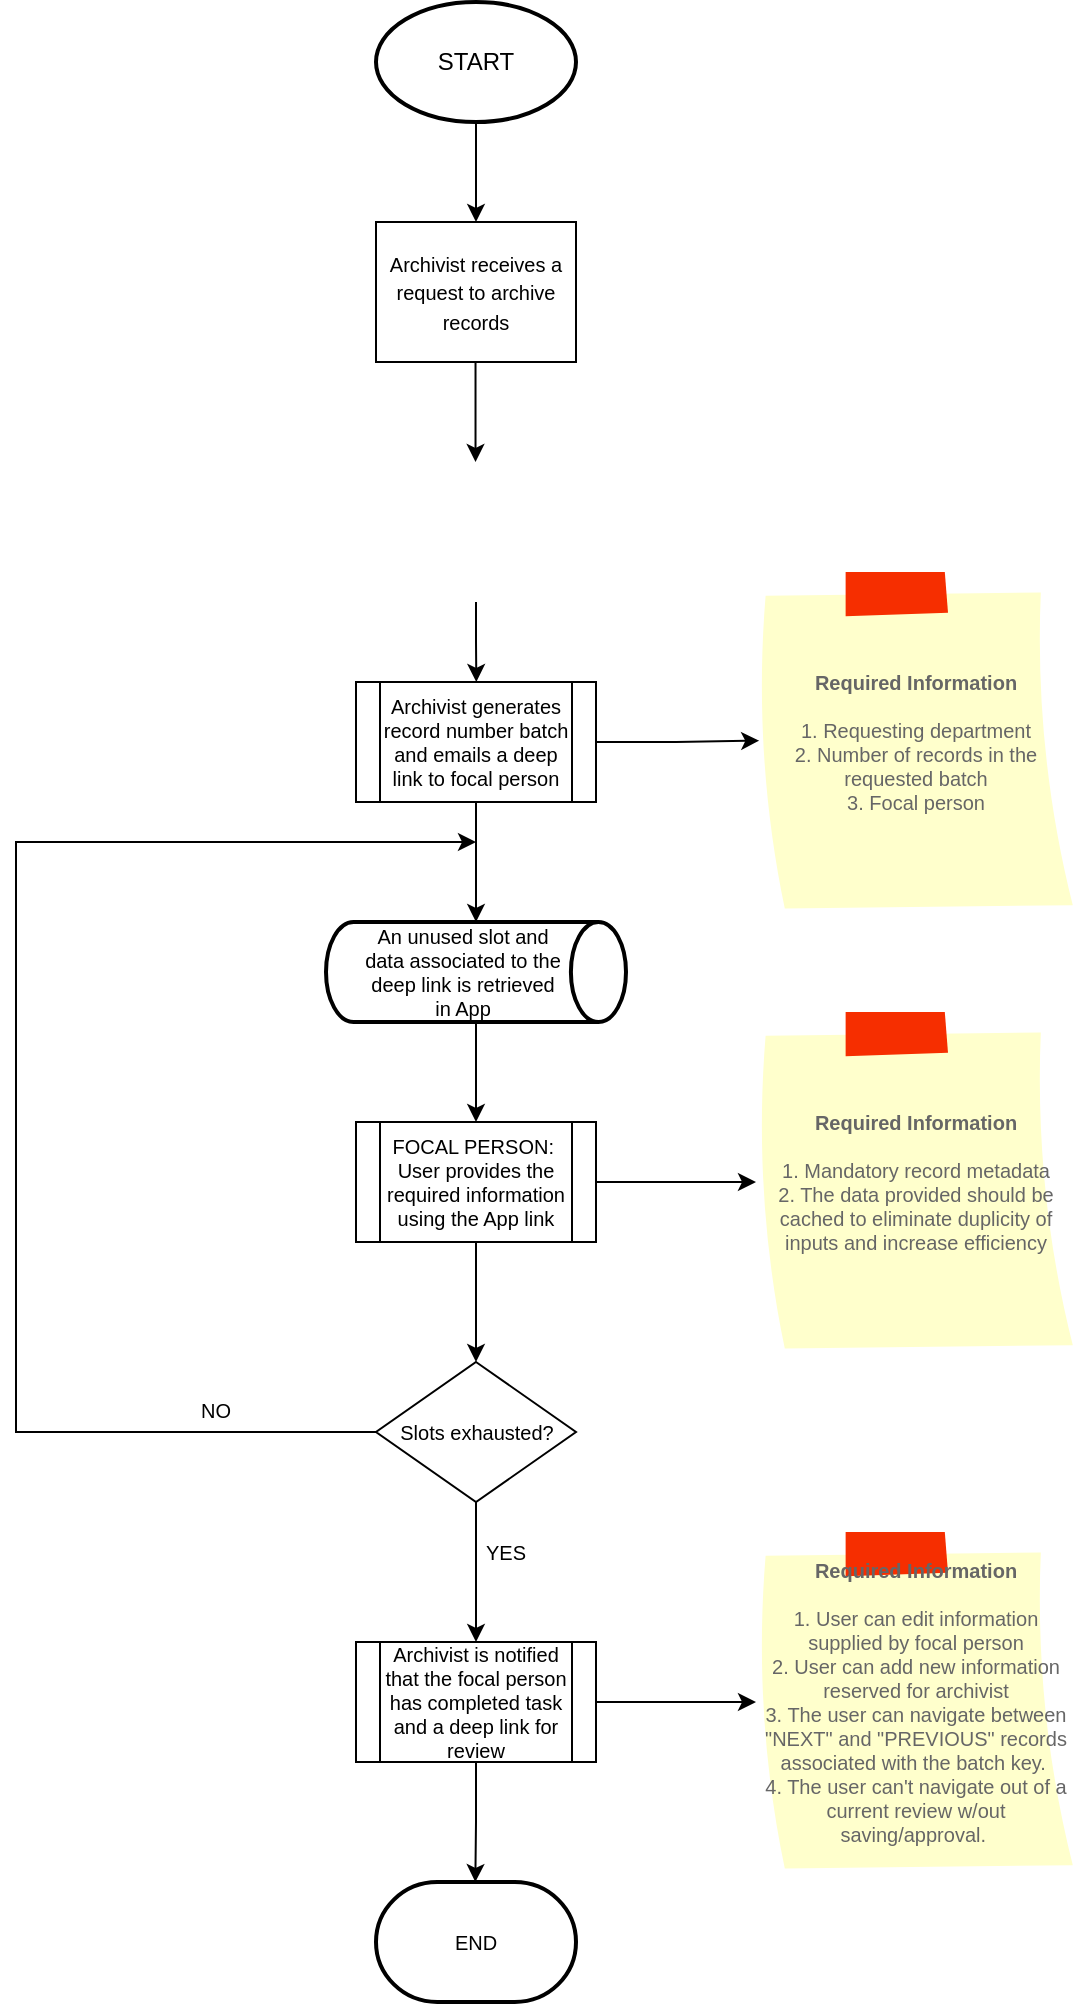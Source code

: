 <mxfile version="20.2.8" type="github">
  <diagram id="vsoGgWyC3ox2V0EuSB2q" name="Page-1">
    <mxGraphModel dx="782" dy="487" grid="1" gridSize="10" guides="1" tooltips="1" connect="1" arrows="1" fold="1" page="1" pageScale="1" pageWidth="827" pageHeight="1169" math="0" shadow="0">
      <root>
        <mxCell id="0" />
        <mxCell id="1" parent="0" />
        <mxCell id="J46pLMIbtv7L17cW5oeD-2" style="edgeStyle=orthogonalEdgeStyle;rounded=0;orthogonalLoop=1;jettySize=auto;html=1;exitX=0.5;exitY=1;exitDx=0;exitDy=0;exitPerimeter=0;entryX=0.5;entryY=0;entryDx=0;entryDy=0;" edge="1" parent="1" source="J46pLMIbtv7L17cW5oeD-1" target="J46pLMIbtv7L17cW5oeD-3">
          <mxGeometry relative="1" as="geometry">
            <mxPoint x="400" y="200" as="targetPoint" />
          </mxGeometry>
        </mxCell>
        <mxCell id="J46pLMIbtv7L17cW5oeD-1" value="START" style="strokeWidth=2;html=1;shape=mxgraph.flowchart.start_1;whiteSpace=wrap;" vertex="1" parent="1">
          <mxGeometry x="370" y="80" width="100" height="60" as="geometry" />
        </mxCell>
        <mxCell id="J46pLMIbtv7L17cW5oeD-3" value="" style="html=1;dashed=0;whitespace=wrap;" vertex="1" parent="1">
          <mxGeometry x="370" y="190" width="100" height="70" as="geometry" />
        </mxCell>
        <mxCell id="J46pLMIbtv7L17cW5oeD-4" value="&lt;span style=&quot;&quot;&gt;&lt;font style=&quot;font-size: 10px;&quot;&gt;Archivist receives a request to archive records&lt;/font&gt;&lt;/span&gt;" style="text;html=1;strokeColor=none;fillColor=none;align=center;verticalAlign=middle;whiteSpace=wrap;rounded=0;fontSize=12;" vertex="1" parent="1">
          <mxGeometry x="370" y="190" width="100" height="70" as="geometry" />
        </mxCell>
        <mxCell id="J46pLMIbtv7L17cW5oeD-5" style="edgeStyle=orthogonalEdgeStyle;rounded=0;orthogonalLoop=1;jettySize=auto;html=1;exitX=0.5;exitY=1;exitDx=0;exitDy=0;exitPerimeter=0;entryX=0.5;entryY=0;entryDx=0;entryDy=0;" edge="1" parent="1">
          <mxGeometry relative="1" as="geometry">
            <mxPoint x="419.76" y="310" as="targetPoint" />
            <mxPoint x="419.76" y="260" as="sourcePoint" />
          </mxGeometry>
        </mxCell>
        <mxCell id="J46pLMIbtv7L17cW5oeD-11" style="edgeStyle=orthogonalEdgeStyle;rounded=0;orthogonalLoop=1;jettySize=auto;html=1;exitX=0.5;exitY=1;exitDx=0;exitDy=0;fontSize=10;" edge="1" parent="1" source="J46pLMIbtv7L17cW5oeD-10">
          <mxGeometry relative="1" as="geometry">
            <mxPoint x="420.161" y="420" as="targetPoint" />
          </mxGeometry>
        </mxCell>
        <mxCell id="J46pLMIbtv7L17cW5oeD-10" value="" style="shape=image;html=1;verticalAlign=top;verticalLabelPosition=bottom;labelBackgroundColor=#ffffff;imageAspect=0;aspect=fixed;image=https://cdn1.iconfinder.com/data/icons/seo-and-web-development-6/32/development_computer_website_check_result-128.png;fontSize=10;" vertex="1" parent="1">
          <mxGeometry x="385" y="310" width="70" height="70" as="geometry" />
        </mxCell>
        <mxCell id="J46pLMIbtv7L17cW5oeD-14" style="edgeStyle=orthogonalEdgeStyle;rounded=0;orthogonalLoop=1;jettySize=auto;html=1;exitX=1;exitY=0.5;exitDx=0;exitDy=0;entryX=0.01;entryY=0.496;entryDx=0;entryDy=0;entryPerimeter=0;fontSize=10;" edge="1" parent="1" source="J46pLMIbtv7L17cW5oeD-12" target="J46pLMIbtv7L17cW5oeD-13">
          <mxGeometry relative="1" as="geometry" />
        </mxCell>
        <mxCell id="J46pLMIbtv7L17cW5oeD-15" style="edgeStyle=orthogonalEdgeStyle;rounded=0;orthogonalLoop=1;jettySize=auto;html=1;exitX=0.5;exitY=1;exitDx=0;exitDy=0;fontSize=10;" edge="1" parent="1" source="J46pLMIbtv7L17cW5oeD-12">
          <mxGeometry relative="1" as="geometry">
            <mxPoint x="420" y="540.0" as="targetPoint" />
          </mxGeometry>
        </mxCell>
        <mxCell id="J46pLMIbtv7L17cW5oeD-12" value="Archivist generates record number batch and emails a deep link to focal person" style="shape=process;whiteSpace=wrap;html=1;backgroundOutline=1;fontSize=10;" vertex="1" parent="1">
          <mxGeometry x="360" y="420" width="120" height="60" as="geometry" />
        </mxCell>
        <mxCell id="J46pLMIbtv7L17cW5oeD-13" value="&lt;div style=&quot;&quot;&gt;&lt;b style=&quot;background-color: initial;&quot;&gt;Required Information&lt;/b&gt;&lt;/div&gt;&lt;div style=&quot;&quot;&gt;&lt;br&gt;&lt;/div&gt;&lt;div style=&quot;&quot;&gt;&lt;span style=&quot;background-color: initial;&quot;&gt;1. Requesting department&lt;/span&gt;&lt;/div&gt;&lt;div style=&quot;&quot;&gt;&lt;span style=&quot;background-color: initial;&quot;&gt;2. Number of records in the requested batch&lt;/span&gt;&lt;/div&gt;&lt;div style=&quot;&quot;&gt;&lt;span style=&quot;background-color: initial;&quot;&gt;3. Focal person&lt;/span&gt;&lt;/div&gt;" style="strokeWidth=1;shadow=0;dashed=0;align=center;html=1;shape=mxgraph.mockup.text.stickyNote2;fontColor=#666666;mainText=;fontSize=10;whiteSpace=wrap;fillColor=#ffffcc;strokeColor=#F62E00;" vertex="1" parent="1">
          <mxGeometry x="560" y="365" width="160" height="170" as="geometry" />
        </mxCell>
        <mxCell id="J46pLMIbtv7L17cW5oeD-23" style="edgeStyle=orthogonalEdgeStyle;rounded=0;orthogonalLoop=1;jettySize=auto;html=1;exitX=0.5;exitY=1;exitDx=0;exitDy=0;fontSize=10;" edge="1" parent="1" source="J46pLMIbtv7L17cW5oeD-16">
          <mxGeometry relative="1" as="geometry">
            <mxPoint x="420" y="760" as="targetPoint" />
          </mxGeometry>
        </mxCell>
        <mxCell id="J46pLMIbtv7L17cW5oeD-32" style="edgeStyle=orthogonalEdgeStyle;rounded=0;orthogonalLoop=1;jettySize=auto;html=1;exitX=1;exitY=0.5;exitDx=0;exitDy=0;fontSize=10;" edge="1" parent="1" source="J46pLMIbtv7L17cW5oeD-16" target="J46pLMIbtv7L17cW5oeD-31">
          <mxGeometry relative="1" as="geometry" />
        </mxCell>
        <mxCell id="J46pLMIbtv7L17cW5oeD-16" value="FOCAL PERSON:&amp;nbsp;&lt;br&gt;User provides the required information using the App link" style="shape=process;whiteSpace=wrap;html=1;backgroundOutline=1;fontSize=10;" vertex="1" parent="1">
          <mxGeometry x="360" y="640" width="120" height="60" as="geometry" />
        </mxCell>
        <mxCell id="J46pLMIbtv7L17cW5oeD-20" style="edgeStyle=orthogonalEdgeStyle;rounded=0;orthogonalLoop=1;jettySize=auto;html=1;exitX=0.5;exitY=1;exitDx=0;exitDy=0;exitPerimeter=0;fontSize=10;" edge="1" parent="1" source="J46pLMIbtv7L17cW5oeD-17">
          <mxGeometry relative="1" as="geometry">
            <mxPoint x="420" y="640" as="targetPoint" />
          </mxGeometry>
        </mxCell>
        <mxCell id="J46pLMIbtv7L17cW5oeD-17" value="" style="strokeWidth=2;html=1;shape=mxgraph.flowchart.direct_data;whiteSpace=wrap;fontSize=10;" vertex="1" parent="1">
          <mxGeometry x="345" y="540" width="150" height="50" as="geometry" />
        </mxCell>
        <mxCell id="J46pLMIbtv7L17cW5oeD-18" value="An unused slot and data associated to the deep link is retrieved in App" style="text;html=1;strokeColor=none;fillColor=none;align=center;verticalAlign=middle;whiteSpace=wrap;rounded=0;fontSize=10;" vertex="1" parent="1">
          <mxGeometry x="363" y="542.5" width="101" height="45" as="geometry" />
        </mxCell>
        <mxCell id="J46pLMIbtv7L17cW5oeD-25" style="edgeStyle=orthogonalEdgeStyle;rounded=0;orthogonalLoop=1;jettySize=auto;html=1;exitX=0.5;exitY=1;exitDx=0;exitDy=0;fontSize=10;" edge="1" parent="1" source="J46pLMIbtv7L17cW5oeD-24">
          <mxGeometry relative="1" as="geometry">
            <mxPoint x="420" y="900" as="targetPoint" />
          </mxGeometry>
        </mxCell>
        <mxCell id="J46pLMIbtv7L17cW5oeD-28" style="edgeStyle=orthogonalEdgeStyle;rounded=0;orthogonalLoop=1;jettySize=auto;html=1;exitX=0;exitY=0.5;exitDx=0;exitDy=0;fontSize=10;" edge="1" parent="1" source="J46pLMIbtv7L17cW5oeD-24">
          <mxGeometry relative="1" as="geometry">
            <mxPoint x="420" y="500" as="targetPoint" />
            <Array as="points">
              <mxPoint x="190" y="795" />
              <mxPoint x="190" y="500" />
            </Array>
          </mxGeometry>
        </mxCell>
        <mxCell id="J46pLMIbtv7L17cW5oeD-24" value="Slots exhausted?" style="shape=rhombus;html=1;dashed=0;whitespace=wrap;perimeter=rhombusPerimeter;fontSize=10;" vertex="1" parent="1">
          <mxGeometry x="370" y="760" width="100" height="70" as="geometry" />
        </mxCell>
        <mxCell id="J46pLMIbtv7L17cW5oeD-29" value="NO" style="text;html=1;strokeColor=none;fillColor=none;align=center;verticalAlign=middle;whiteSpace=wrap;rounded=0;fontSize=10;" vertex="1" parent="1">
          <mxGeometry x="260" y="774" width="60" height="20" as="geometry" />
        </mxCell>
        <mxCell id="J46pLMIbtv7L17cW5oeD-30" value="YES" style="text;html=1;strokeColor=none;fillColor=none;align=center;verticalAlign=middle;whiteSpace=wrap;rounded=0;fontSize=10;" vertex="1" parent="1">
          <mxGeometry x="420" y="845" width="30" height="20" as="geometry" />
        </mxCell>
        <mxCell id="J46pLMIbtv7L17cW5oeD-31" value="&lt;div style=&quot;&quot;&gt;&lt;b style=&quot;background-color: initial;&quot;&gt;Required Information&lt;/b&gt;&lt;/div&gt;&lt;div style=&quot;&quot;&gt;&lt;br&gt;&lt;/div&gt;&lt;div style=&quot;&quot;&gt;&lt;span style=&quot;background-color: initial;&quot;&gt;1. Mandatory record metadata&lt;/span&gt;&lt;/div&gt;&lt;div style=&quot;&quot;&gt;2. The data provided should be cached to eliminate duplicity of inputs and increase efficiency&lt;/div&gt;" style="strokeWidth=1;shadow=0;dashed=0;align=center;html=1;shape=mxgraph.mockup.text.stickyNote2;fontColor=#666666;mainText=;fontSize=10;whiteSpace=wrap;fillColor=#ffffcc;strokeColor=#F62E00;" vertex="1" parent="1">
          <mxGeometry x="560" y="585" width="160" height="170" as="geometry" />
        </mxCell>
        <mxCell id="J46pLMIbtv7L17cW5oeD-34" style="edgeStyle=orthogonalEdgeStyle;rounded=0;orthogonalLoop=1;jettySize=auto;html=1;exitX=0.5;exitY=1;exitDx=0;exitDy=0;fontSize=10;" edge="1" parent="1" source="J46pLMIbtv7L17cW5oeD-33">
          <mxGeometry relative="1" as="geometry">
            <mxPoint x="419.667" y="1020" as="targetPoint" />
          </mxGeometry>
        </mxCell>
        <mxCell id="J46pLMIbtv7L17cW5oeD-37" style="edgeStyle=orthogonalEdgeStyle;rounded=0;orthogonalLoop=1;jettySize=auto;html=1;exitX=1;exitY=0.5;exitDx=0;exitDy=0;fontSize=10;" edge="1" parent="1" source="J46pLMIbtv7L17cW5oeD-33" target="J46pLMIbtv7L17cW5oeD-36">
          <mxGeometry relative="1" as="geometry">
            <mxPoint x="550" y="930" as="targetPoint" />
          </mxGeometry>
        </mxCell>
        <mxCell id="J46pLMIbtv7L17cW5oeD-33" value="Archivist is notified that the focal person has completed task and a deep link for review" style="shape=process;whiteSpace=wrap;html=1;backgroundOutline=1;fontSize=10;" vertex="1" parent="1">
          <mxGeometry x="360" y="900" width="120" height="60" as="geometry" />
        </mxCell>
        <mxCell id="J46pLMIbtv7L17cW5oeD-35" value="END" style="strokeWidth=2;html=1;shape=mxgraph.flowchart.terminator;whiteSpace=wrap;fontSize=10;" vertex="1" parent="1">
          <mxGeometry x="370" y="1020" width="100" height="60" as="geometry" />
        </mxCell>
        <mxCell id="J46pLMIbtv7L17cW5oeD-36" value="&lt;div style=&quot;&quot;&gt;&lt;b style=&quot;background-color: initial;&quot;&gt;&lt;font style=&quot;font-size: 10px;&quot;&gt;Required Information&lt;/font&gt;&lt;/b&gt;&lt;/div&gt;&lt;div style=&quot;&quot;&gt;&lt;font style=&quot;font-size: 10px;&quot;&gt;&lt;br&gt;&lt;/font&gt;&lt;/div&gt;&lt;div style=&quot;&quot;&gt;&lt;font style=&quot;font-size: 10px;&quot;&gt;1. User can edit information supplied by focal person&lt;/font&gt;&lt;/div&gt;&lt;div style=&quot;&quot;&gt;&lt;font style=&quot;font-size: 10px;&quot;&gt;2. User can add new information reserved for archivist&lt;/font&gt;&lt;/div&gt;&lt;div style=&quot;&quot;&gt;&lt;font style=&quot;font-size: 10px;&quot;&gt;3. The user can navigate between &quot;NEXT&quot; and &quot;PREVIOUS&quot; records associated with the batch key.&amp;nbsp;&lt;/font&gt;&lt;/div&gt;&lt;div style=&quot;&quot;&gt;&lt;font style=&quot;font-size: 10px;&quot;&gt;4. The user can&#39;t navigate out of a current review w/out saving/approval.&amp;nbsp;&lt;/font&gt;&lt;/div&gt;" style="strokeWidth=1;shadow=0;dashed=0;align=center;html=1;shape=mxgraph.mockup.text.stickyNote2;fontColor=#666666;mainText=;fontSize=10;whiteSpace=wrap;fillColor=#ffffcc;strokeColor=#F62E00;" vertex="1" parent="1">
          <mxGeometry x="560" y="845" width="160" height="170" as="geometry" />
        </mxCell>
      </root>
    </mxGraphModel>
  </diagram>
</mxfile>
